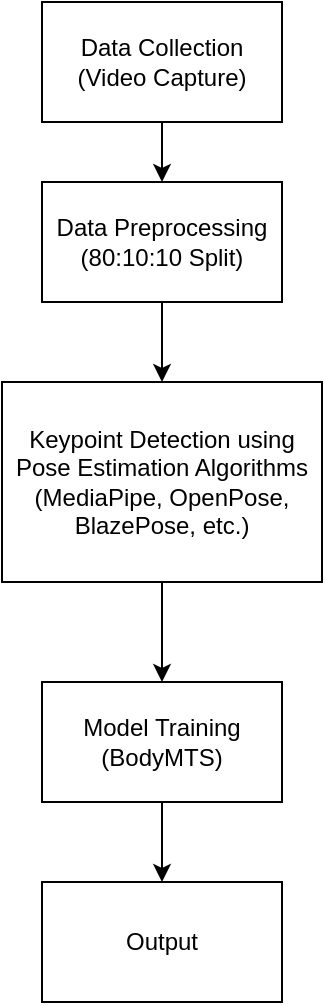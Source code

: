 <mxfile version="26.0.15">
  <diagram name="Page-1" id="vA53FIjfbBSEWwDvAePv">
    <mxGraphModel dx="706" dy="723" grid="1" gridSize="10" guides="1" tooltips="1" connect="1" arrows="1" fold="1" page="1" pageScale="1" pageWidth="850" pageHeight="1100" math="0" shadow="0">
      <root>
        <mxCell id="0" />
        <mxCell id="1" parent="0" />
        <mxCell id="qwZrsr77yzGVY-NEFFuO-3" value="" style="edgeStyle=orthogonalEdgeStyle;rounded=0;orthogonalLoop=1;jettySize=auto;html=1;" edge="1" parent="1" source="qwZrsr77yzGVY-NEFFuO-1" target="qwZrsr77yzGVY-NEFFuO-2">
          <mxGeometry relative="1" as="geometry" />
        </mxCell>
        <mxCell id="qwZrsr77yzGVY-NEFFuO-1" value="Data Collection (Video Capture)" style="rounded=0;whiteSpace=wrap;html=1;" vertex="1" parent="1">
          <mxGeometry x="250" y="60" width="120" height="60" as="geometry" />
        </mxCell>
        <mxCell id="qwZrsr77yzGVY-NEFFuO-16" value="" style="edgeStyle=orthogonalEdgeStyle;rounded=0;orthogonalLoop=1;jettySize=auto;html=1;" edge="1" parent="1" source="qwZrsr77yzGVY-NEFFuO-2" target="qwZrsr77yzGVY-NEFFuO-15">
          <mxGeometry relative="1" as="geometry" />
        </mxCell>
        <mxCell id="qwZrsr77yzGVY-NEFFuO-2" value="Data Preprocessing (80:10:10 Split)" style="rounded=0;whiteSpace=wrap;html=1;" vertex="1" parent="1">
          <mxGeometry x="250" y="150" width="120" height="60" as="geometry" />
        </mxCell>
        <mxCell id="qwZrsr77yzGVY-NEFFuO-18" value="" style="edgeStyle=orthogonalEdgeStyle;rounded=0;orthogonalLoop=1;jettySize=auto;html=1;" edge="1" parent="1" source="qwZrsr77yzGVY-NEFFuO-15" target="qwZrsr77yzGVY-NEFFuO-17">
          <mxGeometry relative="1" as="geometry" />
        </mxCell>
        <mxCell id="qwZrsr77yzGVY-NEFFuO-15" value="Keypoint Detection using Pose Estimation Algorithms (MediaPipe, OpenPose, BlazePose, etc.)" style="rounded=0;whiteSpace=wrap;html=1;" vertex="1" parent="1">
          <mxGeometry x="230" y="250" width="160" height="100" as="geometry" />
        </mxCell>
        <mxCell id="qwZrsr77yzGVY-NEFFuO-20" value="" style="edgeStyle=orthogonalEdgeStyle;rounded=0;orthogonalLoop=1;jettySize=auto;html=1;" edge="1" parent="1" source="qwZrsr77yzGVY-NEFFuO-17" target="qwZrsr77yzGVY-NEFFuO-19">
          <mxGeometry relative="1" as="geometry" />
        </mxCell>
        <mxCell id="qwZrsr77yzGVY-NEFFuO-17" value="Model Training (BodyMTS)" style="rounded=0;whiteSpace=wrap;html=1;" vertex="1" parent="1">
          <mxGeometry x="250" y="400" width="120" height="60" as="geometry" />
        </mxCell>
        <mxCell id="qwZrsr77yzGVY-NEFFuO-19" value="Output" style="rounded=0;whiteSpace=wrap;html=1;" vertex="1" parent="1">
          <mxGeometry x="250" y="500" width="120" height="60" as="geometry" />
        </mxCell>
      </root>
    </mxGraphModel>
  </diagram>
</mxfile>
